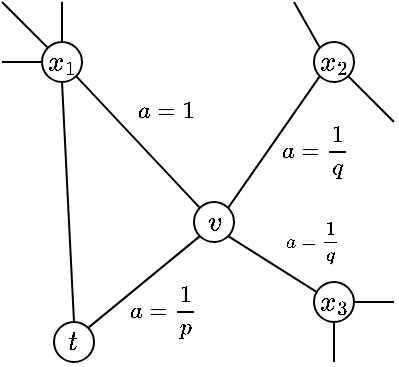 <mxfile version="17.1.3" type="github">
  <diagram id="e8QB3sOSUZqFol-sbKYM" name="Page-1">
    <mxGraphModel dx="713" dy="358" grid="1" gridSize="10" guides="1" tooltips="1" connect="1" arrows="1" fold="1" page="1" pageScale="1" pageWidth="827" pageHeight="1169" math="1" shadow="0">
      <root>
        <mxCell id="0" />
        <mxCell id="1" parent="0" />
        <mxCell id="WCb_Pa4gvfn6-ByyAu2g-8" value="$$t$$" style="ellipse;whiteSpace=wrap;html=1;aspect=fixed;" parent="1" vertex="1">
          <mxGeometry x="420" y="340" width="20" height="20" as="geometry" />
        </mxCell>
        <mxCell id="WCb_Pa4gvfn6-ByyAu2g-9" value="$$x_{1}$$" style="ellipse;whiteSpace=wrap;html=1;aspect=fixed;" parent="1" vertex="1">
          <mxGeometry x="414" y="200" width="20" height="20" as="geometry" />
        </mxCell>
        <mxCell id="WCb_Pa4gvfn6-ByyAu2g-10" value="$$x_{2}$$" style="ellipse;whiteSpace=wrap;html=1;aspect=fixed;" parent="1" vertex="1">
          <mxGeometry x="550" y="200" width="20" height="20" as="geometry" />
        </mxCell>
        <mxCell id="WCb_Pa4gvfn6-ByyAu2g-12" value="$$v$$" style="ellipse;whiteSpace=wrap;html=1;aspect=fixed;" parent="1" vertex="1">
          <mxGeometry x="490" y="280" width="20" height="20" as="geometry" />
        </mxCell>
        <mxCell id="WCb_Pa4gvfn6-ByyAu2g-21" value="" style="endArrow=none;html=1;rounded=0;exitX=0.5;exitY=0;exitDx=0;exitDy=0;" parent="1" source="WCb_Pa4gvfn6-ByyAu2g-9" edge="1">
          <mxGeometry width="50" height="50" relative="1" as="geometry">
            <mxPoint x="336.929" y="322.929" as="sourcePoint" />
            <mxPoint x="424" y="180" as="targetPoint" />
          </mxGeometry>
        </mxCell>
        <mxCell id="WCb_Pa4gvfn6-ByyAu2g-22" value="" style="endArrow=none;html=1;rounded=0;exitX=0;exitY=0.5;exitDx=0;exitDy=0;" parent="1" source="WCb_Pa4gvfn6-ByyAu2g-9" edge="1">
          <mxGeometry width="50" height="50" relative="1" as="geometry">
            <mxPoint x="346.929" y="332.929" as="sourcePoint" />
            <mxPoint x="394" y="210" as="targetPoint" />
          </mxGeometry>
        </mxCell>
        <mxCell id="WCb_Pa4gvfn6-ByyAu2g-23" value="" style="endArrow=none;html=1;rounded=0;entryX=0.5;entryY=1;entryDx=0;entryDy=0;exitX=0.5;exitY=0;exitDx=0;exitDy=0;" parent="1" source="WCb_Pa4gvfn6-ByyAu2g-8" target="WCb_Pa4gvfn6-ByyAu2g-9" edge="1">
          <mxGeometry width="50" height="50" relative="1" as="geometry">
            <mxPoint x="382.929" y="382.929" as="sourcePoint" />
            <mxPoint x="347.071" y="347.071" as="targetPoint" />
          </mxGeometry>
        </mxCell>
        <mxCell id="WCb_Pa4gvfn6-ByyAu2g-24" value="" style="endArrow=none;html=1;rounded=0;entryX=1;entryY=1;entryDx=0;entryDy=0;exitX=0;exitY=0;exitDx=0;exitDy=0;" parent="1" source="WCb_Pa4gvfn6-ByyAu2g-12" target="WCb_Pa4gvfn6-ByyAu2g-9" edge="1">
          <mxGeometry width="50" height="50" relative="1" as="geometry">
            <mxPoint x="392.929" y="392.929" as="sourcePoint" />
            <mxPoint x="357.071" y="357.071" as="targetPoint" />
          </mxGeometry>
        </mxCell>
        <mxCell id="WCb_Pa4gvfn6-ByyAu2g-25" value="" style="endArrow=none;html=1;rounded=0;entryX=0;entryY=1;entryDx=0;entryDy=0;exitX=1;exitY=0;exitDx=0;exitDy=0;" parent="1" source="WCb_Pa4gvfn6-ByyAu2g-8" target="WCb_Pa4gvfn6-ByyAu2g-12" edge="1">
          <mxGeometry width="50" height="50" relative="1" as="geometry">
            <mxPoint x="402.929" y="402.929" as="sourcePoint" />
            <mxPoint x="367.071" y="367.071" as="targetPoint" />
          </mxGeometry>
        </mxCell>
        <mxCell id="WCb_Pa4gvfn6-ByyAu2g-26" value="" style="endArrow=none;html=1;rounded=0;entryX=1;entryY=0;entryDx=0;entryDy=0;exitX=0;exitY=1;exitDx=0;exitDy=0;" parent="1" source="WCb_Pa4gvfn6-ByyAu2g-10" target="WCb_Pa4gvfn6-ByyAu2g-12" edge="1">
          <mxGeometry width="50" height="50" relative="1" as="geometry">
            <mxPoint x="412.929" y="412.929" as="sourcePoint" />
            <mxPoint x="377.071" y="377.071" as="targetPoint" />
          </mxGeometry>
        </mxCell>
        <mxCell id="WCb_Pa4gvfn6-ByyAu2g-28" value="" style="endArrow=none;html=1;rounded=0;entryX=1;entryY=1;entryDx=0;entryDy=0;exitX=0.103;exitY=0.273;exitDx=0;exitDy=0;exitPerimeter=0;" parent="1" source="WCb_Pa4gvfn6-ByyAu2g-11" target="WCb_Pa4gvfn6-ByyAu2g-12" edge="1">
          <mxGeometry width="50" height="50" relative="1" as="geometry">
            <mxPoint x="432.929" y="432.929" as="sourcePoint" />
            <mxPoint x="397.071" y="397.071" as="targetPoint" />
          </mxGeometry>
        </mxCell>
        <mxCell id="WCb_Pa4gvfn6-ByyAu2g-11" value="$$x_{3}$$" style="ellipse;whiteSpace=wrap;html=1;aspect=fixed;" parent="1" vertex="1">
          <mxGeometry x="550" y="320" width="20" height="20" as="geometry" />
        </mxCell>
        <mxCell id="7H8OSFZaYrtH98C1Txwg-1" value="" style="endArrow=none;html=1;rounded=0;" edge="1" parent="1" source="WCb_Pa4gvfn6-ByyAu2g-9">
          <mxGeometry width="50" height="50" relative="1" as="geometry">
            <mxPoint x="424" y="220" as="sourcePoint" />
            <mxPoint x="394" y="180" as="targetPoint" />
          </mxGeometry>
        </mxCell>
        <mxCell id="7H8OSFZaYrtH98C1Txwg-2" value="" style="endArrow=none;html=1;rounded=0;exitX=0;exitY=0;exitDx=0;exitDy=0;" edge="1" parent="1" source="WCb_Pa4gvfn6-ByyAu2g-10">
          <mxGeometry width="50" height="50" relative="1" as="geometry">
            <mxPoint x="470" y="230" as="sourcePoint" />
            <mxPoint x="540" y="180" as="targetPoint" />
          </mxGeometry>
        </mxCell>
        <mxCell id="7H8OSFZaYrtH98C1Txwg-3" value="" style="endArrow=none;html=1;rounded=0;exitX=0.5;exitY=1;exitDx=0;exitDy=0;" edge="1" parent="1" source="WCb_Pa4gvfn6-ByyAu2g-11">
          <mxGeometry width="50" height="50" relative="1" as="geometry">
            <mxPoint x="450" y="240" as="sourcePoint" />
            <mxPoint x="560" y="360" as="targetPoint" />
          </mxGeometry>
        </mxCell>
        <mxCell id="7H8OSFZaYrtH98C1Txwg-4" value="" style="endArrow=none;html=1;rounded=0;exitX=1;exitY=0.5;exitDx=0;exitDy=0;" edge="1" parent="1" source="WCb_Pa4gvfn6-ByyAu2g-11">
          <mxGeometry width="50" height="50" relative="1" as="geometry">
            <mxPoint x="460" y="250" as="sourcePoint" />
            <mxPoint x="590" y="330" as="targetPoint" />
          </mxGeometry>
        </mxCell>
        <mxCell id="7H8OSFZaYrtH98C1Txwg-5" value="" style="endArrow=none;html=1;rounded=0;exitX=1;exitY=1;exitDx=0;exitDy=0;" edge="1" parent="1" source="WCb_Pa4gvfn6-ByyAu2g-10">
          <mxGeometry width="50" height="50" relative="1" as="geometry">
            <mxPoint x="562.929" y="232.929" as="sourcePoint" />
            <mxPoint x="590" y="240" as="targetPoint" />
          </mxGeometry>
        </mxCell>
        <mxCell id="7H8OSFZaYrtH98C1Txwg-8" value="&lt;font style=&quot;font-size: 10px&quot;&gt;$$a=\frac{1}{q}$$&lt;/font&gt;" style="rounded=0;whiteSpace=wrap;html=1;dashed=1;strokeColor=none;fillColor=none;" vertex="1" parent="1">
          <mxGeometry x="541" y="240" width="20" height="30" as="geometry" />
        </mxCell>
        <mxCell id="7H8OSFZaYrtH98C1Txwg-9" value="&lt;font style=&quot;font-size: 8px&quot;&gt;$$a=\frac{1}{q}$$&lt;/font&gt;" style="rounded=0;whiteSpace=wrap;html=1;dashed=1;strokeColor=none;fillColor=none;" vertex="1" parent="1">
          <mxGeometry x="539" y="285" width="20" height="30" as="geometry" />
        </mxCell>
        <mxCell id="7H8OSFZaYrtH98C1Txwg-10" value="&lt;font style=&quot;font-size: 10px&quot;&gt;$$a=\frac{1}{p}$$&lt;/font&gt;" style="rounded=0;whiteSpace=wrap;html=1;dashed=1;strokeColor=none;fillColor=none;" vertex="1" parent="1">
          <mxGeometry x="465" y="320" width="20" height="30" as="geometry" />
        </mxCell>
        <mxCell id="7H8OSFZaYrtH98C1Txwg-12" value="&lt;font style=&quot;font-size: 10px&quot;&gt;$$a=1$$&lt;/font&gt;" style="rounded=0;whiteSpace=wrap;html=1;dashed=1;strokeColor=none;fillColor=none;" vertex="1" parent="1">
          <mxGeometry x="466" y="219" width="20" height="30" as="geometry" />
        </mxCell>
      </root>
    </mxGraphModel>
  </diagram>
</mxfile>
